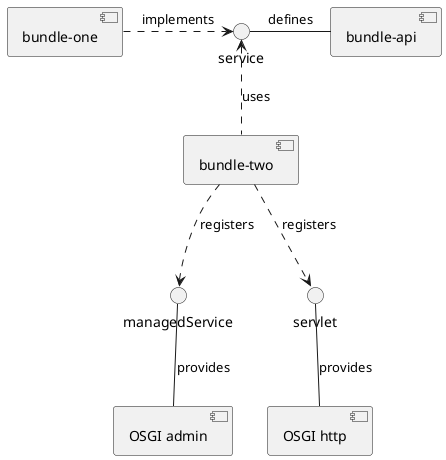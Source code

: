 @startuml

service - [bundle-api]: defines
[bundle-one] .> service: implements
service <.. [bundle-two] : uses
[bundle-two] ..> managedService: registers
[bundle-two] ..> servlet: registers
managedService -down- [OSGI admin]: provides
servlet -down- [OSGI http]: provides

@enduml